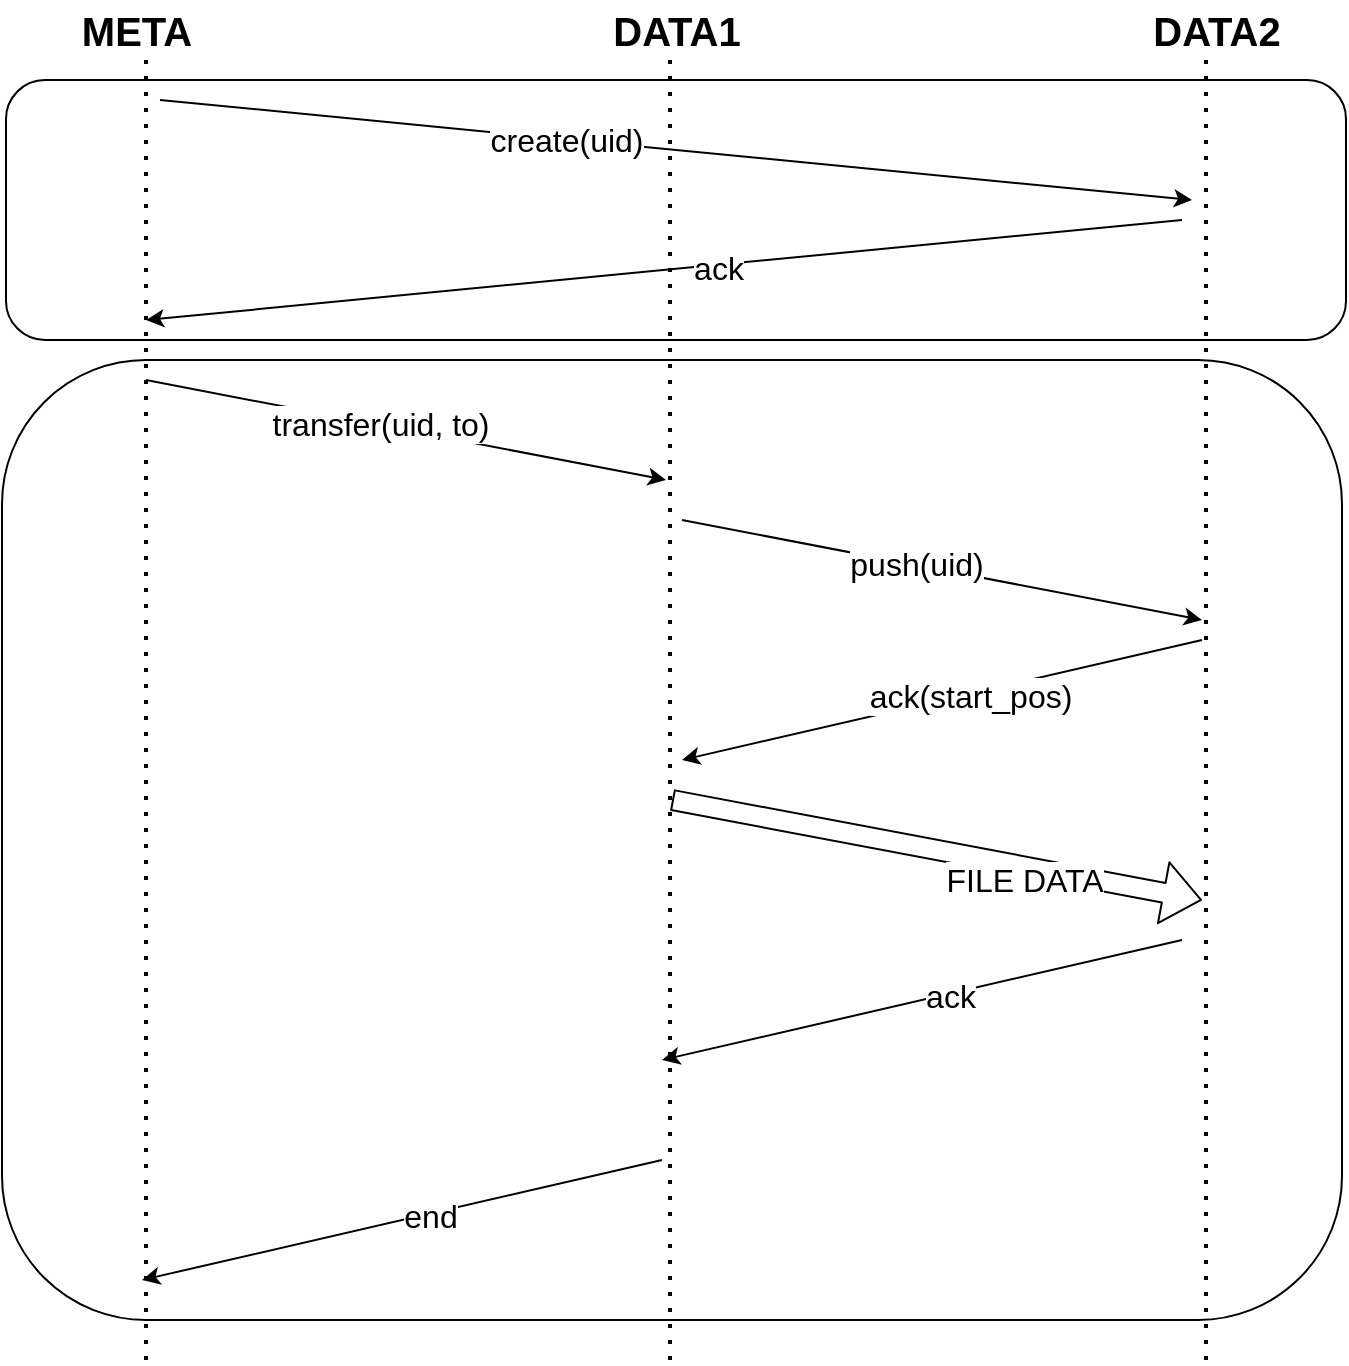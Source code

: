<mxfile version="12.5.3" type="device"><diagram id="XRu48bGMbLp25wE2rFDU" name="Page-1"><mxGraphModel dx="1237" dy="736" grid="1" gridSize="10" guides="1" tooltips="1" connect="1" arrows="1" fold="1" page="1" pageScale="1" pageWidth="827" pageHeight="1169" math="0" shadow="0"><root><mxCell id="0"/><mxCell id="1" parent="0"/><mxCell id="cPdk5ahcW_SPAgAXDkKH-3" value="" style="rounded=1;whiteSpace=wrap;html=1;" parent="1" vertex="1"><mxGeometry x="78" y="280" width="670" height="480" as="geometry"/></mxCell><mxCell id="paCnOdIm-sY120-ba98U-11" value="" style="rounded=1;whiteSpace=wrap;html=1;" parent="1" vertex="1"><mxGeometry x="80" y="140" width="670" height="130" as="geometry"/></mxCell><mxCell id="jz_MTZWQlmgqcUxg6ZaU-46" value="" style="endArrow=classic;html=1;fontSize=20;" parent="1" edge="1"><mxGeometry width="50" height="50" relative="1" as="geometry"><mxPoint x="157" y="150" as="sourcePoint"/><mxPoint x="673" y="200" as="targetPoint"/></mxGeometry></mxCell><mxCell id="jz_MTZWQlmgqcUxg6ZaU-47" value="&lt;div&gt;create(uid)&lt;/div&gt;" style="edgeLabel;html=1;align=center;verticalAlign=middle;resizable=0;points=[];fontSize=16;" parent="jz_MTZWQlmgqcUxg6ZaU-46" vertex="1" connectable="0"><mxGeometry x="-0.102" y="1" relative="1" as="geometry"><mxPoint x="-29.01" y="-1.48" as="offset"/></mxGeometry></mxCell><mxCell id="jz_MTZWQlmgqcUxg6ZaU-21" value="" style="endArrow=none;dashed=1;html=1;dashPattern=1 3;strokeWidth=2;fontSize=12;" parent="1" edge="1"><mxGeometry width="50" height="50" relative="1" as="geometry"><mxPoint x="412" y="780" as="sourcePoint"/><mxPoint x="412" y="130" as="targetPoint"/></mxGeometry></mxCell><mxCell id="jz_MTZWQlmgqcUxg6ZaU-1" value="META" style="text;html=1;align=center;verticalAlign=middle;resizable=0;points=[];autosize=1;fontSize=20;fontStyle=1" parent="1" vertex="1"><mxGeometry x="110" y="100" width="70" height="30" as="geometry"/></mxCell><mxCell id="jz_MTZWQlmgqcUxg6ZaU-2" value="DATA1" style="text;html=1;align=center;verticalAlign=middle;resizable=0;points=[];autosize=1;fontSize=20;fontStyle=1" parent="1" vertex="1"><mxGeometry x="375" y="100" width="80" height="30" as="geometry"/></mxCell><mxCell id="jz_MTZWQlmgqcUxg6ZaU-3" value="DATA2" style="text;html=1;align=center;verticalAlign=middle;resizable=0;points=[];autosize=1;fontSize=20;fontStyle=1" parent="1" vertex="1"><mxGeometry x="645" y="100" width="80" height="30" as="geometry"/></mxCell><mxCell id="jz_MTZWQlmgqcUxg6ZaU-4" value="" style="endArrow=classic;html=1;fontSize=20;" parent="1" edge="1"><mxGeometry width="50" height="50" relative="1" as="geometry"><mxPoint x="150" y="290" as="sourcePoint"/><mxPoint x="410" y="340" as="targetPoint"/></mxGeometry></mxCell><mxCell id="jz_MTZWQlmgqcUxg6ZaU-5" value="&lt;div&gt;transfer(uid, to)&lt;/div&gt;" style="edgeLabel;html=1;align=center;verticalAlign=middle;resizable=0;points=[];fontSize=16;" parent="jz_MTZWQlmgqcUxg6ZaU-4" vertex="1" connectable="0"><mxGeometry x="-0.102" y="1" relative="1" as="geometry"><mxPoint as="offset"/></mxGeometry></mxCell><mxCell id="jz_MTZWQlmgqcUxg6ZaU-20" value="" style="endArrow=none;dashed=1;html=1;dashPattern=1 3;strokeWidth=2;fontSize=12;" parent="1" edge="1"><mxGeometry width="50" height="50" relative="1" as="geometry"><mxPoint x="150" y="780" as="sourcePoint"/><mxPoint x="150" y="130" as="targetPoint"/></mxGeometry></mxCell><mxCell id="jz_MTZWQlmgqcUxg6ZaU-22" value="" style="endArrow=none;dashed=1;html=1;dashPattern=1 3;strokeWidth=2;fontSize=12;" parent="1" edge="1"><mxGeometry width="50" height="50" relative="1" as="geometry"><mxPoint x="680" y="780" as="sourcePoint"/><mxPoint x="680" y="130" as="targetPoint"/></mxGeometry></mxCell><mxCell id="jz_MTZWQlmgqcUxg6ZaU-48" value="" style="endArrow=classic;html=1;fontSize=20;" parent="1" edge="1"><mxGeometry width="50" height="50" relative="1" as="geometry"><mxPoint x="668" y="210" as="sourcePoint"/><mxPoint x="150" y="260" as="targetPoint"/></mxGeometry></mxCell><mxCell id="jz_MTZWQlmgqcUxg6ZaU-49" value="&lt;div&gt;ack&lt;/div&gt;" style="edgeLabel;html=1;align=center;verticalAlign=middle;resizable=0;points=[];fontSize=16;" parent="jz_MTZWQlmgqcUxg6ZaU-48" vertex="1" connectable="0"><mxGeometry x="-0.102" y="1" relative="1" as="geometry"><mxPoint as="offset"/></mxGeometry></mxCell><mxCell id="jz_MTZWQlmgqcUxg6ZaU-50" value="" style="shape=flexArrow;endArrow=classic;html=1;fontSize=16;" parent="1" edge="1"><mxGeometry width="50" height="50" relative="1" as="geometry"><mxPoint x="413" y="500" as="sourcePoint"/><mxPoint x="678" y="550" as="targetPoint"/></mxGeometry></mxCell><mxCell id="jz_MTZWQlmgqcUxg6ZaU-51" value="FILE DATA" style="edgeLabel;html=1;align=center;verticalAlign=middle;resizable=0;points=[];fontSize=16;" parent="jz_MTZWQlmgqcUxg6ZaU-50" vertex="1" connectable="0"><mxGeometry x="0.335" y="-6" relative="1" as="geometry"><mxPoint as="offset"/></mxGeometry></mxCell><mxCell id="paCnOdIm-sY120-ba98U-3" value="" style="endArrow=classic;html=1;fontSize=20;" parent="1" edge="1"><mxGeometry width="50" height="50" relative="1" as="geometry"><mxPoint x="678" y="420" as="sourcePoint"/><mxPoint x="418" y="480" as="targetPoint"/></mxGeometry></mxCell><mxCell id="paCnOdIm-sY120-ba98U-4" value="ack(start_pos)" style="edgeLabel;html=1;align=center;verticalAlign=middle;resizable=0;points=[];fontSize=16;" parent="paCnOdIm-sY120-ba98U-3" vertex="1" connectable="0"><mxGeometry x="-0.102" y="1" relative="1" as="geometry"><mxPoint as="offset"/></mxGeometry></mxCell><mxCell id="paCnOdIm-sY120-ba98U-5" value="" style="endArrow=classic;html=1;fontSize=20;" parent="1" edge="1"><mxGeometry width="50" height="50" relative="1" as="geometry"><mxPoint x="418" y="360" as="sourcePoint"/><mxPoint x="678" y="410" as="targetPoint"/></mxGeometry></mxCell><mxCell id="paCnOdIm-sY120-ba98U-6" value="&lt;div&gt;push(uid)&lt;/div&gt;" style="edgeLabel;html=1;align=center;verticalAlign=middle;resizable=0;points=[];fontSize=16;" parent="paCnOdIm-sY120-ba98U-5" vertex="1" connectable="0"><mxGeometry x="-0.102" y="1" relative="1" as="geometry"><mxPoint as="offset"/></mxGeometry></mxCell><mxCell id="paCnOdIm-sY120-ba98U-7" value="" style="endArrow=classic;html=1;fontSize=20;" parent="1" edge="1"><mxGeometry width="50" height="50" relative="1" as="geometry"><mxPoint x="668" y="570" as="sourcePoint"/><mxPoint x="408" y="630" as="targetPoint"/></mxGeometry></mxCell><mxCell id="paCnOdIm-sY120-ba98U-8" value="ack" style="edgeLabel;html=1;align=center;verticalAlign=middle;resizable=0;points=[];fontSize=16;" parent="paCnOdIm-sY120-ba98U-7" vertex="1" connectable="0"><mxGeometry x="-0.102" y="1" relative="1" as="geometry"><mxPoint as="offset"/></mxGeometry></mxCell><mxCell id="paCnOdIm-sY120-ba98U-9" value="" style="endArrow=classic;html=1;fontSize=20;" parent="1" edge="1"><mxGeometry width="50" height="50" relative="1" as="geometry"><mxPoint x="408" y="680" as="sourcePoint"/><mxPoint x="148" y="740" as="targetPoint"/></mxGeometry></mxCell><mxCell id="paCnOdIm-sY120-ba98U-10" value="end" style="edgeLabel;html=1;align=center;verticalAlign=middle;resizable=0;points=[];fontSize=16;" parent="paCnOdIm-sY120-ba98U-9" vertex="1" connectable="0"><mxGeometry x="-0.102" y="1" relative="1" as="geometry"><mxPoint as="offset"/></mxGeometry></mxCell></root></mxGraphModel></diagram></mxfile>